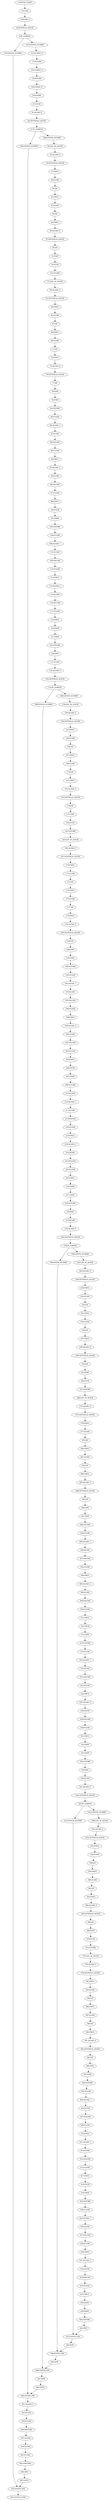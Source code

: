 digraph{
"3:SYNTH_START" -> "3:ILOAD";
"3:ILOAD" -> "5:ALOAD_0";
"5:ALOAD_0" -> "6:GETFIELD_QUICK";
"6:GETFIELD_QUICK" -> "9:IF_ICMPGE";
"9:IF_ICMPGE" -> "476:SYNTH_DUMMY";
"9:IF_ICMPGE" -> "-476:SYNTH_DUMMY";
"476:SYNTH_DUMMY" -> "476:SYNTH_PHI";
"-476:SYNTH_DUMMY" -> "12:FCONST_0";
"12:FCONST_0" -> "13:FSTORE";
"13:FSTORE" -> "15:FCONST_0";
"15:FCONST_0" -> "16:FSTORE";
"16:FSTORE" -> "18:ICONST_0";
"18:ICONST_0" -> "19:ISTORE";
"19:ISTORE" -> "21:ILOAD";
"21:ILOAD" -> "23:ALOAD_0";
"23:ALOAD_0" -> "24:GETFIELD_QUICK";
"24:GETFIELD_QUICK" -> "27:IF_ICMPGE";
"27:IF_ICMPGE" -> "494:SYNTH_DUMMY";
"27:IF_ICMPGE" -> "-494:SYNTH_DUMMY";
"494:SYNTH_DUMMY" -> "494:SYNTH_PHI";
"-494:SYNTH_DUMMY" -> "30:LDC_W_QUICK";
"30:LDC_W_QUICK" -> "33:ALOAD_0";
"451:ALOAD_3" -> "452:ILOAD";
"452:ILOAD" -> "454:FLOAD";
"454:FLOAD" -> "456:FASTORE";
"456:FASTORE" -> "457:ALOAD";
"457:ALOAD" -> "459:ILOAD";
"459:ILOAD" -> "461:FLOAD";
"461:FLOAD" -> "463:FASTORE";
"463:FASTORE" -> "464:IINC";
"464:IINC" -> "467:GOTO";
"467:GOTO" -> "476:SYNTH_PHI";
"33:ALOAD_0" -> "34:GETFIELD_QUICK";
"34:GETFIELD_QUICK" -> "37:FMUL";
"37:FMUL" -> "38:ILOAD";
"38:ILOAD" -> "40:I2F";
"40:I2F" -> "41:FMUL";
"41:FMUL" -> "42:ILOAD";
"42:ILOAD" -> "44:I2F";
"44:I2F" -> "45:FMUL";
"45:FMUL" -> "46:ALOAD_0";
"46:ALOAD_0" -> "47:GETFIELD_QUICK";
"47:GETFIELD_QUICK" -> "50:I2F";
"50:I2F" -> "51:FDIV";
"51:FDIV" -> "52:FCOS";
"52:FCOS" -> "55:FSTORE";
"55:FSTORE" -> "57:LDC_W_QUICK";
"57:LDC_W_QUICK" -> "60:ALOAD_0";
"60:ALOAD_0" -> "61:GETFIELD_QUICK";
"61:GETFIELD_QUICK" -> "64:FMUL";
"64:FMUL" -> "65:ILOAD";
"65:ILOAD" -> "67:I2F";
"67:I2F" -> "68:FMUL";
"68:FMUL" -> "69:ILOAD";
"69:ILOAD" -> "71:I2F";
"71:I2F" -> "72:FMUL";
"72:FMUL" -> "73:ALOAD_0";
"73:ALOAD_0" -> "74:GETFIELD_QUICK";
"74:GETFIELD_QUICK" -> "77:I2F";
"77:I2F" -> "78:FDIV";
"78:FDIV" -> "79:FSIN";
"79:FSIN" -> "82:FSTORE";
"82:FSTORE" -> "84:FLOAD";
"84:FLOAD" -> "86:ALOAD_1";
"86:ALOAD_1" -> "87:ILOAD";
"87:ILOAD" -> "89:FALOAD";
"89:FALOAD" -> "90:FLOAD";
"90:FLOAD" -> "92:FMUL";
"92:FMUL" -> "93:ALOAD_2";
"93:ALOAD_2" -> "94:ILOAD";
"94:ILOAD" -> "96:FALOAD";
"96:FALOAD" -> "97:FLOAD";
"97:FLOAD" -> "99:FMUL";
"99:FMUL" -> "100:FSUB";
"100:FSUB" -> "101:FADD";
"101:FADD" -> "102:FSTORE";
"102:FSTORE" -> "104:FLOAD";
"104:FLOAD" -> "106:ALOAD_1";
"106:ALOAD_1" -> "107:ILOAD";
"107:ILOAD" -> "109:FALOAD";
"109:FALOAD" -> "110:FLOAD";
"110:FLOAD" -> "112:FMUL";
"112:FMUL" -> "113:ALOAD_2";
"113:ALOAD_2" -> "114:ILOAD";
"114:ILOAD" -> "116:FALOAD";
"116:FALOAD" -> "117:FLOAD";
"117:FLOAD" -> "119:FMUL";
"119:FMUL" -> "120:FADD";
"120:FADD" -> "121:FADD";
"121:FADD" -> "122:FSTORE";
"122:FSTORE" -> "124:IINC";
"124:IINC" -> "127:ILOAD";
"127:ILOAD" -> "129:ALOAD_0";
"129:ALOAD_0" -> "130:GETFIELD_QUICK";
"130:GETFIELD_QUICK" -> "133:IF_ICMPGE";
"133:IF_ICMPGE" -> "600:SYNTH_DUMMY";
"133:IF_ICMPGE" -> "-600:SYNTH_DUMMY";
"600:SYNTH_DUMMY" -> "600:SYNTH_PHI";
"-600:SYNTH_DUMMY" -> "136:LDC_W_QUICK";
"136:LDC_W_QUICK" -> "139:ALOAD_0";
"447:NOP" -> "448:GOTO";
"448:GOTO" -> "494:SYNTH_PHI";
"139:ALOAD_0" -> "140:GETFIELD_QUICK";
"140:GETFIELD_QUICK" -> "143:FMUL";
"143:FMUL" -> "144:ILOAD";
"144:ILOAD" -> "146:I2F";
"146:I2F" -> "147:FMUL";
"147:FMUL" -> "148:ILOAD";
"148:ILOAD" -> "150:I2F";
"150:I2F" -> "151:FMUL";
"151:FMUL" -> "152:ALOAD_0";
"152:ALOAD_0" -> "153:GETFIELD_QUICK";
"153:GETFIELD_QUICK" -> "156:I2F";
"156:I2F" -> "157:FDIV";
"157:FDIV" -> "158:FCOS";
"158:FCOS" -> "161:FSTORE";
"161:FSTORE" -> "163:LDC_W_QUICK";
"163:LDC_W_QUICK" -> "166:ALOAD_0";
"166:ALOAD_0" -> "167:GETFIELD_QUICK";
"167:GETFIELD_QUICK" -> "170:FMUL";
"170:FMUL" -> "171:ILOAD";
"171:ILOAD" -> "173:I2F";
"173:I2F" -> "174:FMUL";
"174:FMUL" -> "175:ILOAD";
"175:ILOAD" -> "177:I2F";
"177:I2F" -> "178:FMUL";
"178:FMUL" -> "179:ALOAD_0";
"179:ALOAD_0" -> "180:GETFIELD_QUICK";
"180:GETFIELD_QUICK" -> "183:I2F";
"183:I2F" -> "184:FDIV";
"184:FDIV" -> "185:FSIN";
"185:FSIN" -> "188:FSTORE";
"188:FSTORE" -> "190:FLOAD";
"190:FLOAD" -> "192:ALOAD_1";
"192:ALOAD_1" -> "193:ILOAD";
"193:ILOAD" -> "195:FALOAD";
"195:FALOAD" -> "196:FLOAD";
"196:FLOAD" -> "198:FMUL";
"198:FMUL" -> "199:ALOAD_2";
"199:ALOAD_2" -> "200:ILOAD";
"200:ILOAD" -> "202:FALOAD";
"202:FALOAD" -> "203:FLOAD";
"203:FLOAD" -> "205:FMUL";
"205:FMUL" -> "206:FSUB";
"206:FSUB" -> "207:FADD";
"207:FADD" -> "208:FSTORE";
"208:FSTORE" -> "210:FLOAD";
"210:FLOAD" -> "212:ALOAD_1";
"212:ALOAD_1" -> "213:ILOAD";
"213:ILOAD" -> "215:FALOAD";
"215:FALOAD" -> "216:FLOAD";
"216:FLOAD" -> "218:FMUL";
"218:FMUL" -> "219:ALOAD_2";
"219:ALOAD_2" -> "220:ILOAD";
"220:ILOAD" -> "222:FALOAD";
"222:FALOAD" -> "223:FLOAD";
"223:FLOAD" -> "225:FMUL";
"225:FMUL" -> "226:FADD";
"226:FADD" -> "227:FADD";
"227:FADD" -> "228:FSTORE";
"228:FSTORE" -> "230:IINC";
"230:IINC" -> "233:ILOAD";
"233:ILOAD" -> "235:ALOAD_0";
"235:ALOAD_0" -> "236:GETFIELD_QUICK";
"236:GETFIELD_QUICK" -> "239:IF_ICMPGE";
"239:IF_ICMPGE" -> "706:SYNTH_DUMMY";
"239:IF_ICMPGE" -> "-706:SYNTH_DUMMY";
"706:SYNTH_DUMMY" -> "706:SYNTH_PHI";
"-706:SYNTH_DUMMY" -> "242:LDC_W_QUICK";
"242:LDC_W_QUICK" -> "245:ALOAD_0";
"446:NOP" -> "600:SYNTH_PHI";
"245:ALOAD_0" -> "246:GETFIELD_QUICK";
"246:GETFIELD_QUICK" -> "249:FMUL";
"249:FMUL" -> "250:ILOAD";
"250:ILOAD" -> "252:I2F";
"252:I2F" -> "253:FMUL";
"253:FMUL" -> "254:ILOAD";
"254:ILOAD" -> "256:I2F";
"256:I2F" -> "257:FMUL";
"257:FMUL" -> "258:ALOAD_0";
"258:ALOAD_0" -> "259:GETFIELD_QUICK";
"259:GETFIELD_QUICK" -> "262:I2F";
"262:I2F" -> "263:FDIV";
"263:FDIV" -> "264:FCOS";
"264:FCOS" -> "267:FSTORE";
"267:FSTORE" -> "269:LDC_W_QUICK";
"269:LDC_W_QUICK" -> "272:ALOAD_0";
"272:ALOAD_0" -> "273:GETFIELD_QUICK";
"273:GETFIELD_QUICK" -> "276:FMUL";
"276:FMUL" -> "277:ILOAD";
"277:ILOAD" -> "279:I2F";
"279:I2F" -> "280:FMUL";
"280:FMUL" -> "281:ILOAD";
"281:ILOAD" -> "283:I2F";
"283:I2F" -> "284:FMUL";
"284:FMUL" -> "285:ALOAD_0";
"285:ALOAD_0" -> "286:GETFIELD_QUICK";
"286:GETFIELD_QUICK" -> "289:I2F";
"289:I2F" -> "290:FDIV";
"290:FDIV" -> "291:FSIN";
"291:FSIN" -> "294:FSTORE";
"294:FSTORE" -> "296:FLOAD";
"296:FLOAD" -> "298:ALOAD_1";
"298:ALOAD_1" -> "299:ILOAD";
"299:ILOAD" -> "301:FALOAD";
"301:FALOAD" -> "302:FLOAD";
"302:FLOAD" -> "304:FMUL";
"304:FMUL" -> "305:ALOAD_2";
"305:ALOAD_2" -> "306:ILOAD";
"306:ILOAD" -> "308:FALOAD";
"308:FALOAD" -> "309:FLOAD";
"309:FLOAD" -> "311:FMUL";
"311:FMUL" -> "312:FSUB";
"312:FSUB" -> "313:FADD";
"313:FADD" -> "314:FSTORE";
"314:FSTORE" -> "316:FLOAD";
"316:FLOAD" -> "318:ALOAD_1";
"318:ALOAD_1" -> "319:ILOAD";
"319:ILOAD" -> "321:FALOAD";
"321:FALOAD" -> "322:FLOAD";
"322:FLOAD" -> "324:FMUL";
"324:FMUL" -> "325:ALOAD_2";
"325:ALOAD_2" -> "326:ILOAD";
"326:ILOAD" -> "328:FALOAD";
"328:FALOAD" -> "329:FLOAD";
"329:FLOAD" -> "331:FMUL";
"331:FMUL" -> "332:FADD";
"332:FADD" -> "333:FADD";
"333:FADD" -> "334:FSTORE";
"334:FSTORE" -> "336:IINC";
"336:IINC" -> "339:ILOAD";
"339:ILOAD" -> "341:ALOAD_0";
"341:ALOAD_0" -> "342:GETFIELD_QUICK";
"342:GETFIELD_QUICK" -> "345:IF_ICMPGE";
"345:IF_ICMPGE" -> "812:SYNTH_DUMMY";
"345:IF_ICMPGE" -> "-812:SYNTH_DUMMY";
"812:SYNTH_DUMMY" -> "812:SYNTH_PHI";
"-812:SYNTH_DUMMY" -> "348:LDC_W_QUICK";
"348:LDC_W_QUICK" -> "351:ALOAD_0";
"445:NOP" -> "706:SYNTH_PHI";
"351:ALOAD_0" -> "352:GETFIELD_QUICK";
"352:GETFIELD_QUICK" -> "355:FMUL";
"355:FMUL" -> "356:ILOAD";
"356:ILOAD" -> "358:I2F";
"358:I2F" -> "359:FMUL";
"359:FMUL" -> "360:ILOAD";
"360:ILOAD" -> "362:I2F";
"362:I2F" -> "363:FMUL";
"363:FMUL" -> "364:ALOAD_0";
"364:ALOAD_0" -> "365:GETFIELD_QUICK";
"365:GETFIELD_QUICK" -> "368:I2F";
"368:I2F" -> "369:FDIV";
"369:FDIV" -> "370:FCOS";
"370:FCOS" -> "373:FSTORE";
"373:FSTORE" -> "375:LDC_W_QUICK";
"375:LDC_W_QUICK" -> "378:ALOAD_0";
"378:ALOAD_0" -> "379:GETFIELD_QUICK";
"379:GETFIELD_QUICK" -> "382:FMUL";
"382:FMUL" -> "383:ILOAD";
"383:ILOAD" -> "385:I2F";
"385:I2F" -> "386:FMUL";
"386:FMUL" -> "387:ILOAD";
"387:ILOAD" -> "389:I2F";
"389:I2F" -> "390:FMUL";
"390:FMUL" -> "391:ALOAD_0";
"391:ALOAD_0" -> "392:GETFIELD_QUICK";
"392:GETFIELD_QUICK" -> "395:I2F";
"395:I2F" -> "396:FDIV";
"396:FDIV" -> "397:FSIN";
"397:FSIN" -> "400:FSTORE";
"400:FSTORE" -> "402:FLOAD";
"402:FLOAD" -> "404:ALOAD_1";
"404:ALOAD_1" -> "405:ILOAD";
"405:ILOAD" -> "407:FALOAD";
"407:FALOAD" -> "408:FLOAD";
"408:FLOAD" -> "410:FMUL";
"410:FMUL" -> "411:ALOAD_2";
"411:ALOAD_2" -> "412:ILOAD";
"412:ILOAD" -> "414:FALOAD";
"414:FALOAD" -> "415:FLOAD";
"415:FLOAD" -> "417:FMUL";
"417:FMUL" -> "418:FSUB";
"418:FSUB" -> "419:FADD";
"419:FADD" -> "420:FSTORE";
"420:FSTORE" -> "422:FLOAD";
"422:FLOAD" -> "424:ALOAD_1";
"424:ALOAD_1" -> "425:ILOAD";
"425:ILOAD" -> "427:FALOAD";
"427:FALOAD" -> "428:FLOAD";
"428:FLOAD" -> "430:FMUL";
"430:FMUL" -> "431:ALOAD_2";
"431:ALOAD_2" -> "432:ILOAD";
"432:ILOAD" -> "434:FALOAD";
"434:FALOAD" -> "435:FLOAD";
"435:FLOAD" -> "437:FMUL";
"437:FMUL" -> "438:FADD";
"438:FADD" -> "439:FADD";
"439:FADD" -> "440:FSTORE";
"440:FSTORE" -> "442:IINC";
"442:IINC" -> "812:SYNTH_PHI";
"812:SYNTH_PHI" -> "445:NOP";
"706:SYNTH_PHI" -> "446:NOP";
"600:SYNTH_PHI" -> "447:NOP";
"494:SYNTH_PHI" -> "451:ALOAD_3";
"476:SYNTH_PHI" -> "467:SYNTH_STOP";
}